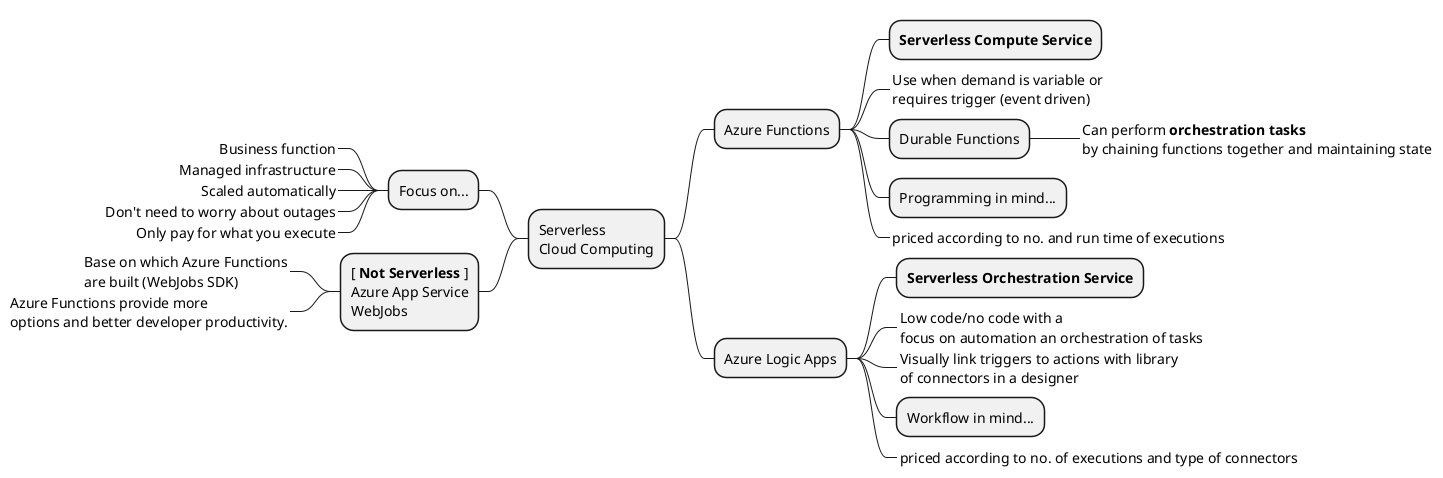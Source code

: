 @startmindmap "Serverless Cloud Computing"

+ Serverless\nCloud Computing
++ Azure Functions
+++ **Serverless Compute Service**
+++_ Use when demand is variable or \nrequires trigger (event driven)
+++ Durable Functions
++++_ Can perform <b>orchestration tasks</b>\nby chaining functions together and maintaining state
+++ Programming in mind...
+++_ priced according to no. and run time of executions
++ Azure Logic Apps
+++ **Serverless Orchestration Service**
+++_ Low code/no code with a\nfocus on automation an orchestration of tasks
+++_ Visually link triggers to actions with library\nof connectors in a designer
+++ Workflow in mind...
+++_ priced according to no. of executions and type of connectors
-- Focus on...
---_ Business function
---_ Managed infrastructure
---_ Scaled automatically
---_ Don't need to worry about outages
---_ Only pay for what you execute
-- [ **Not Serverless** ]\nAzure App Service\nWebJobs
---_ Base on which Azure Functions\nare built (WebJobs SDK)
---_  Azure Functions provide more\noptions and better developer productivity.


@endmindmap

